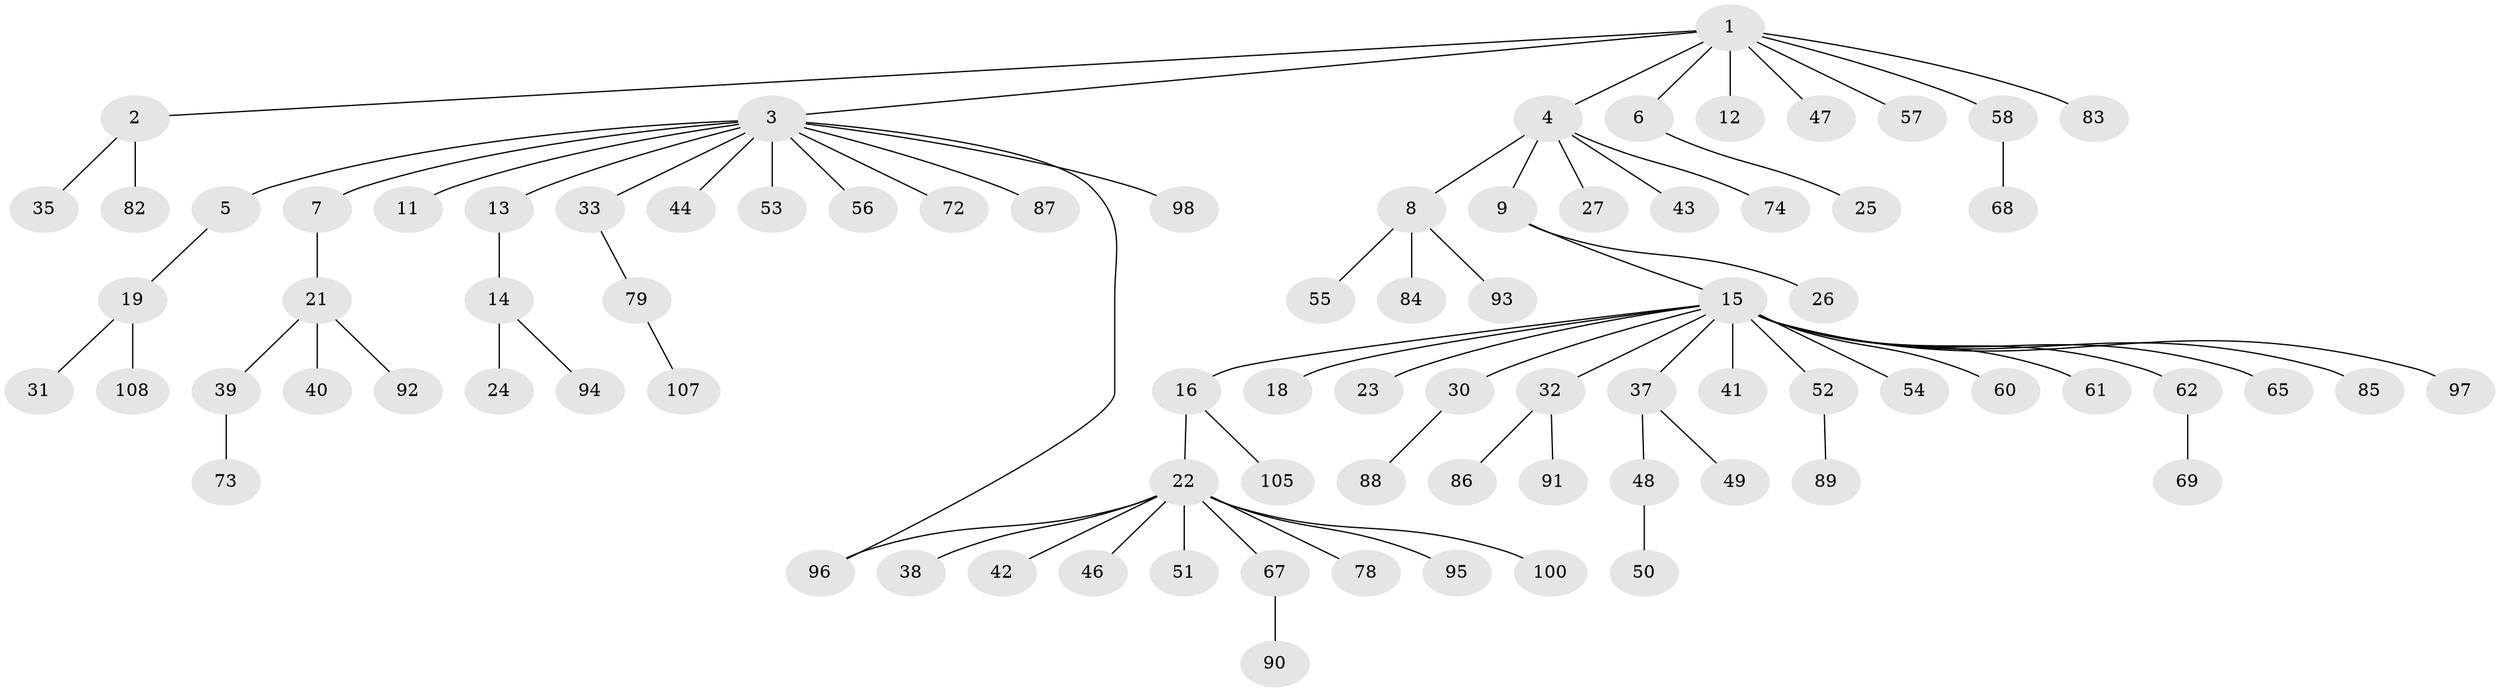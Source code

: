 // Generated by graph-tools (version 1.1) at 2025/23/03/03/25 07:23:52]
// undirected, 83 vertices, 83 edges
graph export_dot {
graph [start="1"]
  node [color=gray90,style=filled];
  1 [super="+20"];
  2 [super="+45"];
  3 [super="+77"];
  4 [super="+10"];
  5 [super="+63"];
  6;
  7;
  8 [super="+29"];
  9 [super="+17"];
  11 [super="+64"];
  12;
  13 [super="+59"];
  14 [super="+106"];
  15 [super="+28"];
  16 [super="+80"];
  18;
  19 [super="+36"];
  21 [super="+34"];
  22 [super="+70"];
  23;
  24;
  25;
  26;
  27;
  30 [super="+75"];
  31 [super="+102"];
  32 [super="+81"];
  33;
  35;
  37;
  38;
  39;
  40;
  41;
  42;
  43;
  44;
  46;
  47;
  48 [super="+66"];
  49 [super="+104"];
  50;
  51;
  52;
  53 [super="+103"];
  54;
  55;
  56;
  57;
  58;
  60 [super="+76"];
  61 [super="+101"];
  62 [super="+71"];
  65;
  67;
  68;
  69;
  72;
  73;
  74;
  78;
  79 [super="+99"];
  82;
  83;
  84;
  85;
  86;
  87;
  88;
  89;
  90;
  91;
  92;
  93;
  94;
  95;
  96;
  97;
  98;
  100;
  105;
  107;
  108;
  1 -- 2;
  1 -- 3;
  1 -- 4;
  1 -- 6;
  1 -- 12;
  1 -- 47;
  1 -- 57;
  1 -- 58;
  1 -- 83;
  2 -- 35;
  2 -- 82;
  3 -- 5;
  3 -- 7;
  3 -- 11;
  3 -- 13;
  3 -- 33;
  3 -- 44;
  3 -- 53;
  3 -- 56;
  3 -- 72;
  3 -- 96;
  3 -- 98;
  3 -- 87;
  4 -- 8;
  4 -- 9;
  4 -- 27;
  4 -- 43;
  4 -- 74;
  5 -- 19;
  6 -- 25;
  7 -- 21;
  8 -- 84;
  8 -- 93;
  8 -- 55;
  9 -- 15;
  9 -- 26;
  13 -- 14;
  14 -- 24;
  14 -- 94;
  15 -- 16;
  15 -- 18;
  15 -- 23;
  15 -- 32;
  15 -- 37;
  15 -- 41;
  15 -- 52;
  15 -- 61;
  15 -- 62;
  15 -- 65;
  15 -- 85;
  15 -- 97;
  15 -- 60;
  15 -- 30;
  15 -- 54;
  16 -- 22;
  16 -- 105;
  19 -- 31;
  19 -- 108;
  21 -- 39;
  21 -- 40;
  21 -- 92;
  22 -- 38;
  22 -- 42;
  22 -- 46;
  22 -- 51;
  22 -- 67;
  22 -- 78;
  22 -- 95;
  22 -- 96;
  22 -- 100;
  30 -- 88;
  32 -- 86;
  32 -- 91;
  33 -- 79;
  37 -- 48;
  37 -- 49;
  39 -- 73;
  48 -- 50;
  52 -- 89;
  58 -- 68;
  62 -- 69;
  67 -- 90;
  79 -- 107;
}
